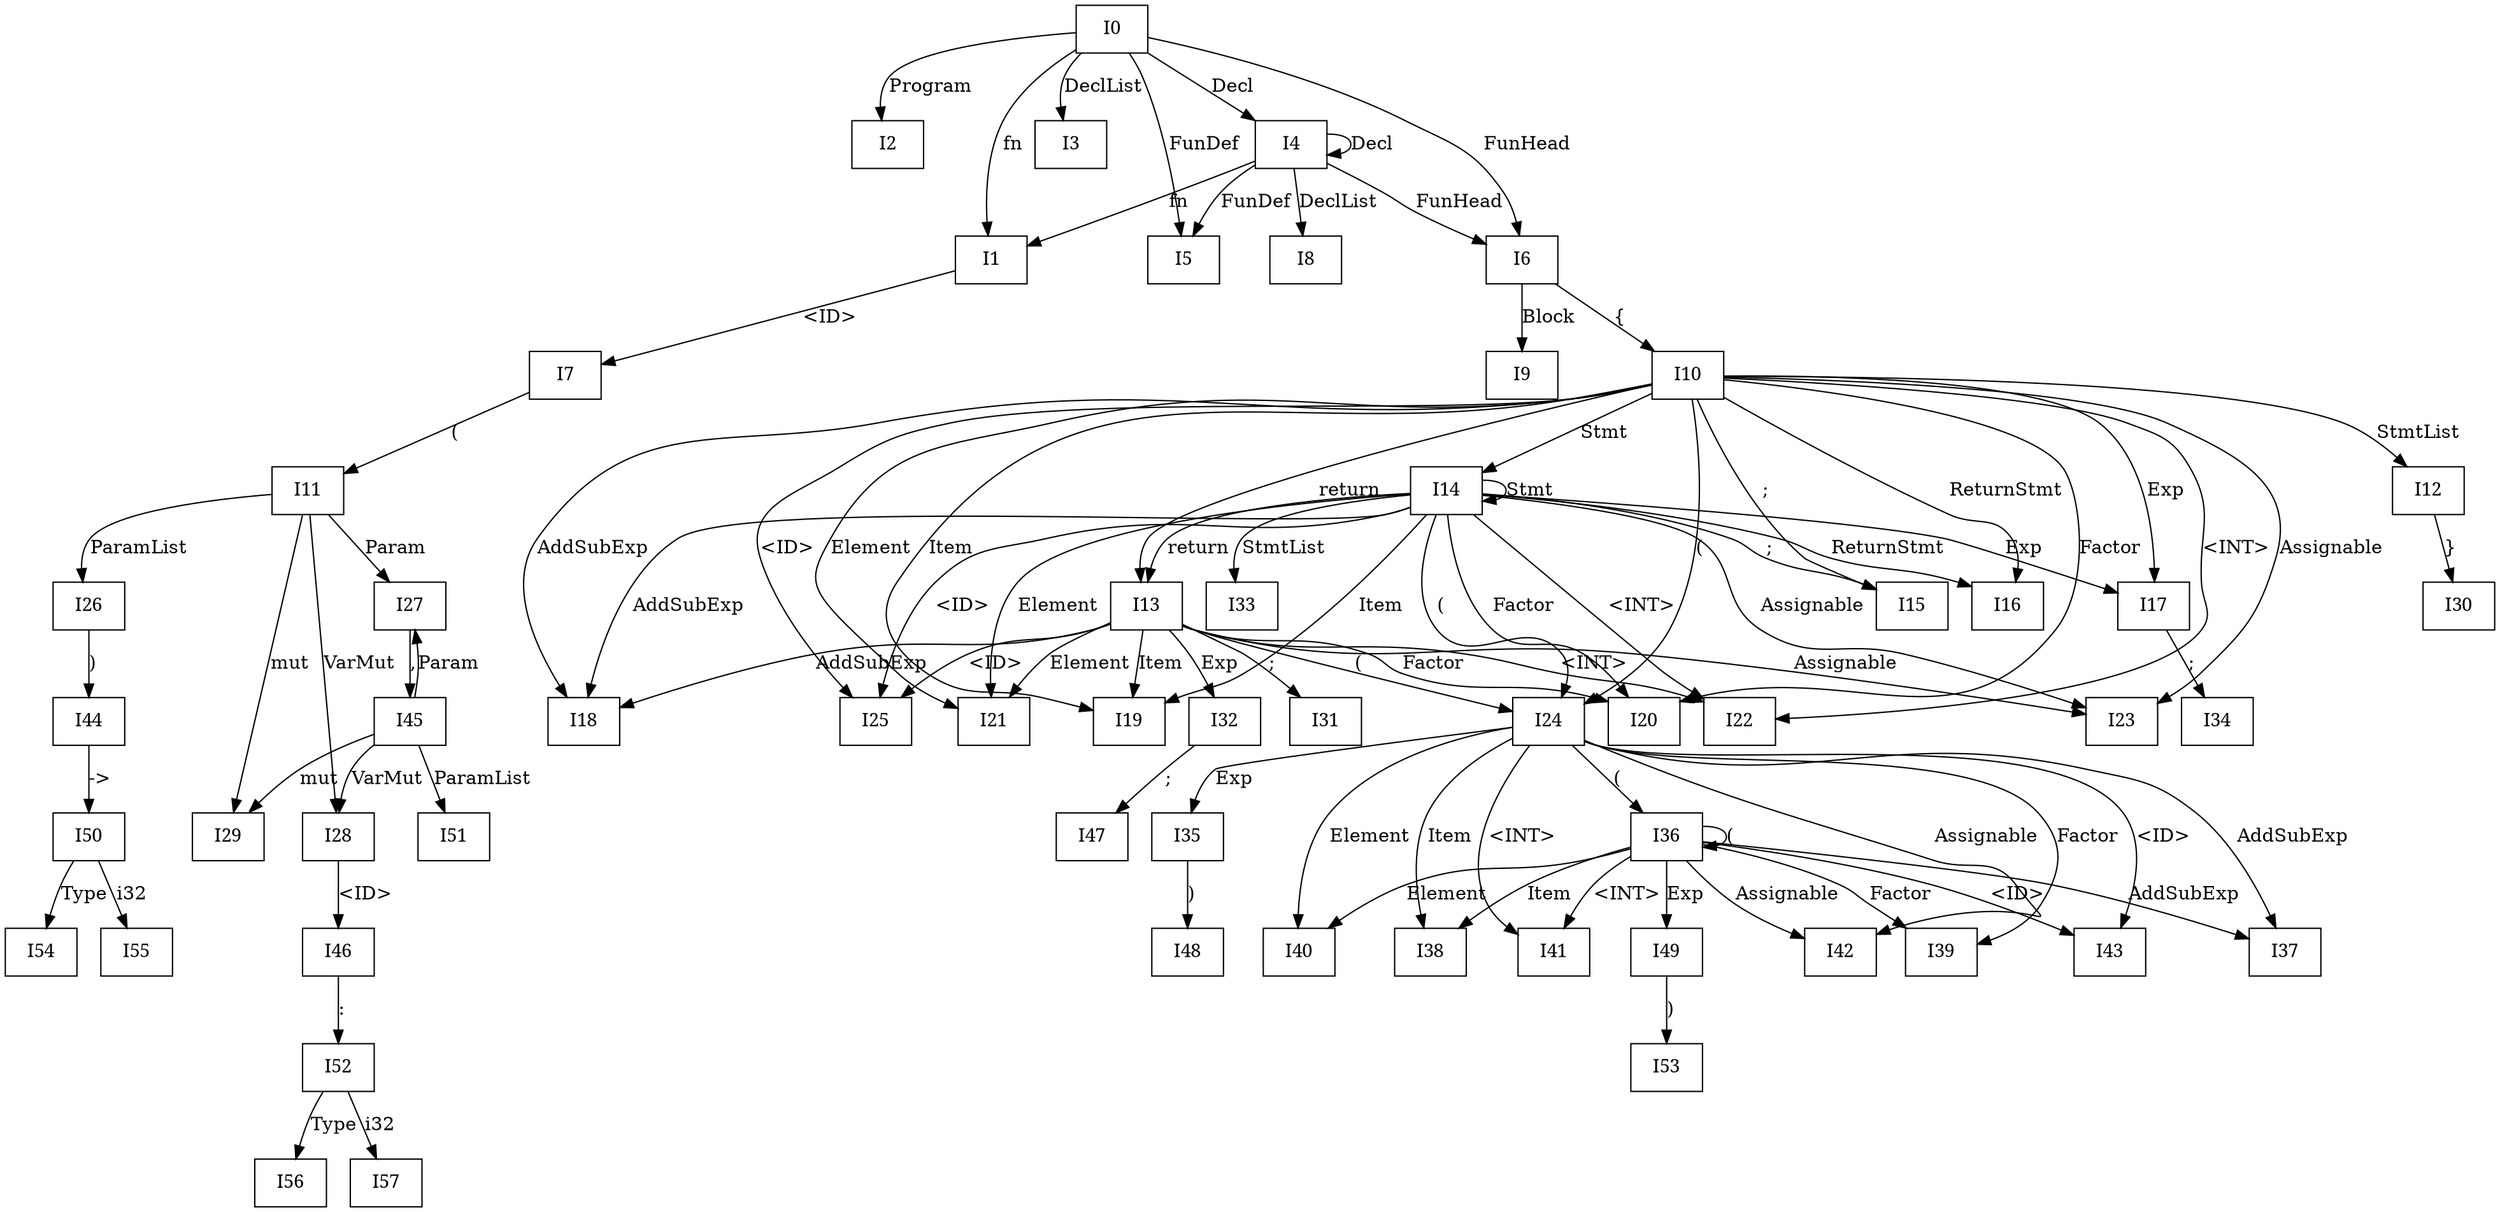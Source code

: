 digraph G {
node [shape=rectangle, fontname="SimSun"];
  "I14" -> "I22" [label="<INT>"];
  "I0" -> "I2" [label="Program"];
  "I13" -> "I25" [label="<ID>"];
  "I24" -> "I37" [label="AddSubExp"];
  "I0" -> "I1" [label="fn"];
  "I14" -> "I25" [label="<ID>"];
  "I13" -> "I22" [label="<INT>"];
  "I0" -> "I3" [label="DeclList"];
  "I4" -> "I4" [label="Decl"];
  "I10" -> "I25" [label="<ID>"];
  "I4" -> "I8" [label="DeclList"];
  "I0" -> "I4" [label="Decl"];
  "I0" -> "I5" [label="FunDef"];
  "I0" -> "I6" [label="FunHead"];
  "I10" -> "I19" [label="Item"];
  "I1" -> "I7" [label="<ID>"];
  "I4" -> "I5" [label="FunDef"];
  "I14" -> "I19" [label="Item"];
  "I4" -> "I6" [label="FunHead"];
  "I13" -> "I24" [label="("];
  "I4" -> "I1" [label="fn"];
  "I14" -> "I18" [label="AddSubExp"];
  "I6" -> "I9" [label="Block"];
  "I6" -> "I10" [label="{"];
  "I11" -> "I27" [label="Param"];
  "I10" -> "I14" [label="Stmt"];
  "I7" -> "I11" [label="("];
  "I10" -> "I12" [label="StmtList"];
  "I17" -> "I34" [label=";"];
  "I10" -> "I13" [label="return"];
  "I13" -> "I32" [label="Exp"];
  "I10" -> "I15" [label=";"];
  "I45" -> "I51" [label="ParamList"];
  "I10" -> "I16" [label="ReturnStmt"];
  "I13" -> "I31" [label=";"];
  "I14" -> "I21" [label="Element"];
  "I10" -> "I17" [label="Exp"];
  "I10" -> "I18" [label="AddSubExp"];
  "I10" -> "I20" [label="Factor"];
  "I14" -> "I17" [label="Exp"];
  "I10" -> "I21" [label="Element"];
  "I10" -> "I22" [label="<INT>"];
  "I10" -> "I23" [label="Assignable"];
  "I10" -> "I24" [label="("];
  "I11" -> "I26" [label="ParamList"];
  "I11" -> "I28" [label="VarMut"];
  "I11" -> "I29" [label="mut"];
  "I12" -> "I30" [label="}"];
  "I13" -> "I18" [label="AddSubExp"];
  "I14" -> "I24" [label="("];
  "I13" -> "I19" [label="Item"];
  "I13" -> "I20" [label="Factor"];
  "I13" -> "I21" [label="Element"];
  "I14" -> "I15" [label=";"];
  "I24" -> "I35" [label="Exp"];
  "I13" -> "I23" [label="Assignable"];
  "I14" -> "I33" [label="StmtList"];
  "I14" -> "I13" [label="return"];
  "I14" -> "I14" [label="Stmt"];
  "I14" -> "I16" [label="ReturnStmt"];
  "I14" -> "I20" [label="Factor"];
  "I14" -> "I23" [label="Assignable"];
  "I24" -> "I36" [label="("];
  "I24" -> "I38" [label="Item"];
  "I24" -> "I39" [label="Factor"];
  "I24" -> "I40" [label="Element"];
  "I24" -> "I41" [label="<INT>"];
  "I24" -> "I42" [label="Assignable"];
  "I24" -> "I43" [label="<ID>"];
  "I36" -> "I43" [label="<ID>"];
  "I26" -> "I44" [label=")"];
  "I27" -> "I45" [label=","];
  "I28" -> "I46" [label="<ID>"];
  "I32" -> "I47" [label=";"];
  "I35" -> "I48" [label=")"];
  "I36" -> "I49" [label="Exp"];
  "I36" -> "I36" [label="("];
  "I36" -> "I37" [label="AddSubExp"];
  "I36" -> "I38" [label="Item"];
  "I36" -> "I39" [label="Factor"];
  "I52" -> "I56" [label="Type"];
  "I36" -> "I40" [label="Element"];
  "I36" -> "I41" [label="<INT>"];
  "I36" -> "I42" [label="Assignable"];
  "I44" -> "I50" [label="->"];
  "I45" -> "I27" [label="Param"];
  "I45" -> "I28" [label="VarMut"];
  "I45" -> "I29" [label="mut"];
  "I46" -> "I52" [label=":"];
  "I49" -> "I53" [label=")"];
  "I50" -> "I54" [label="Type"];
  "I50" -> "I55" [label="i32"];
  "I52" -> "I57" [label="i32"];
}
